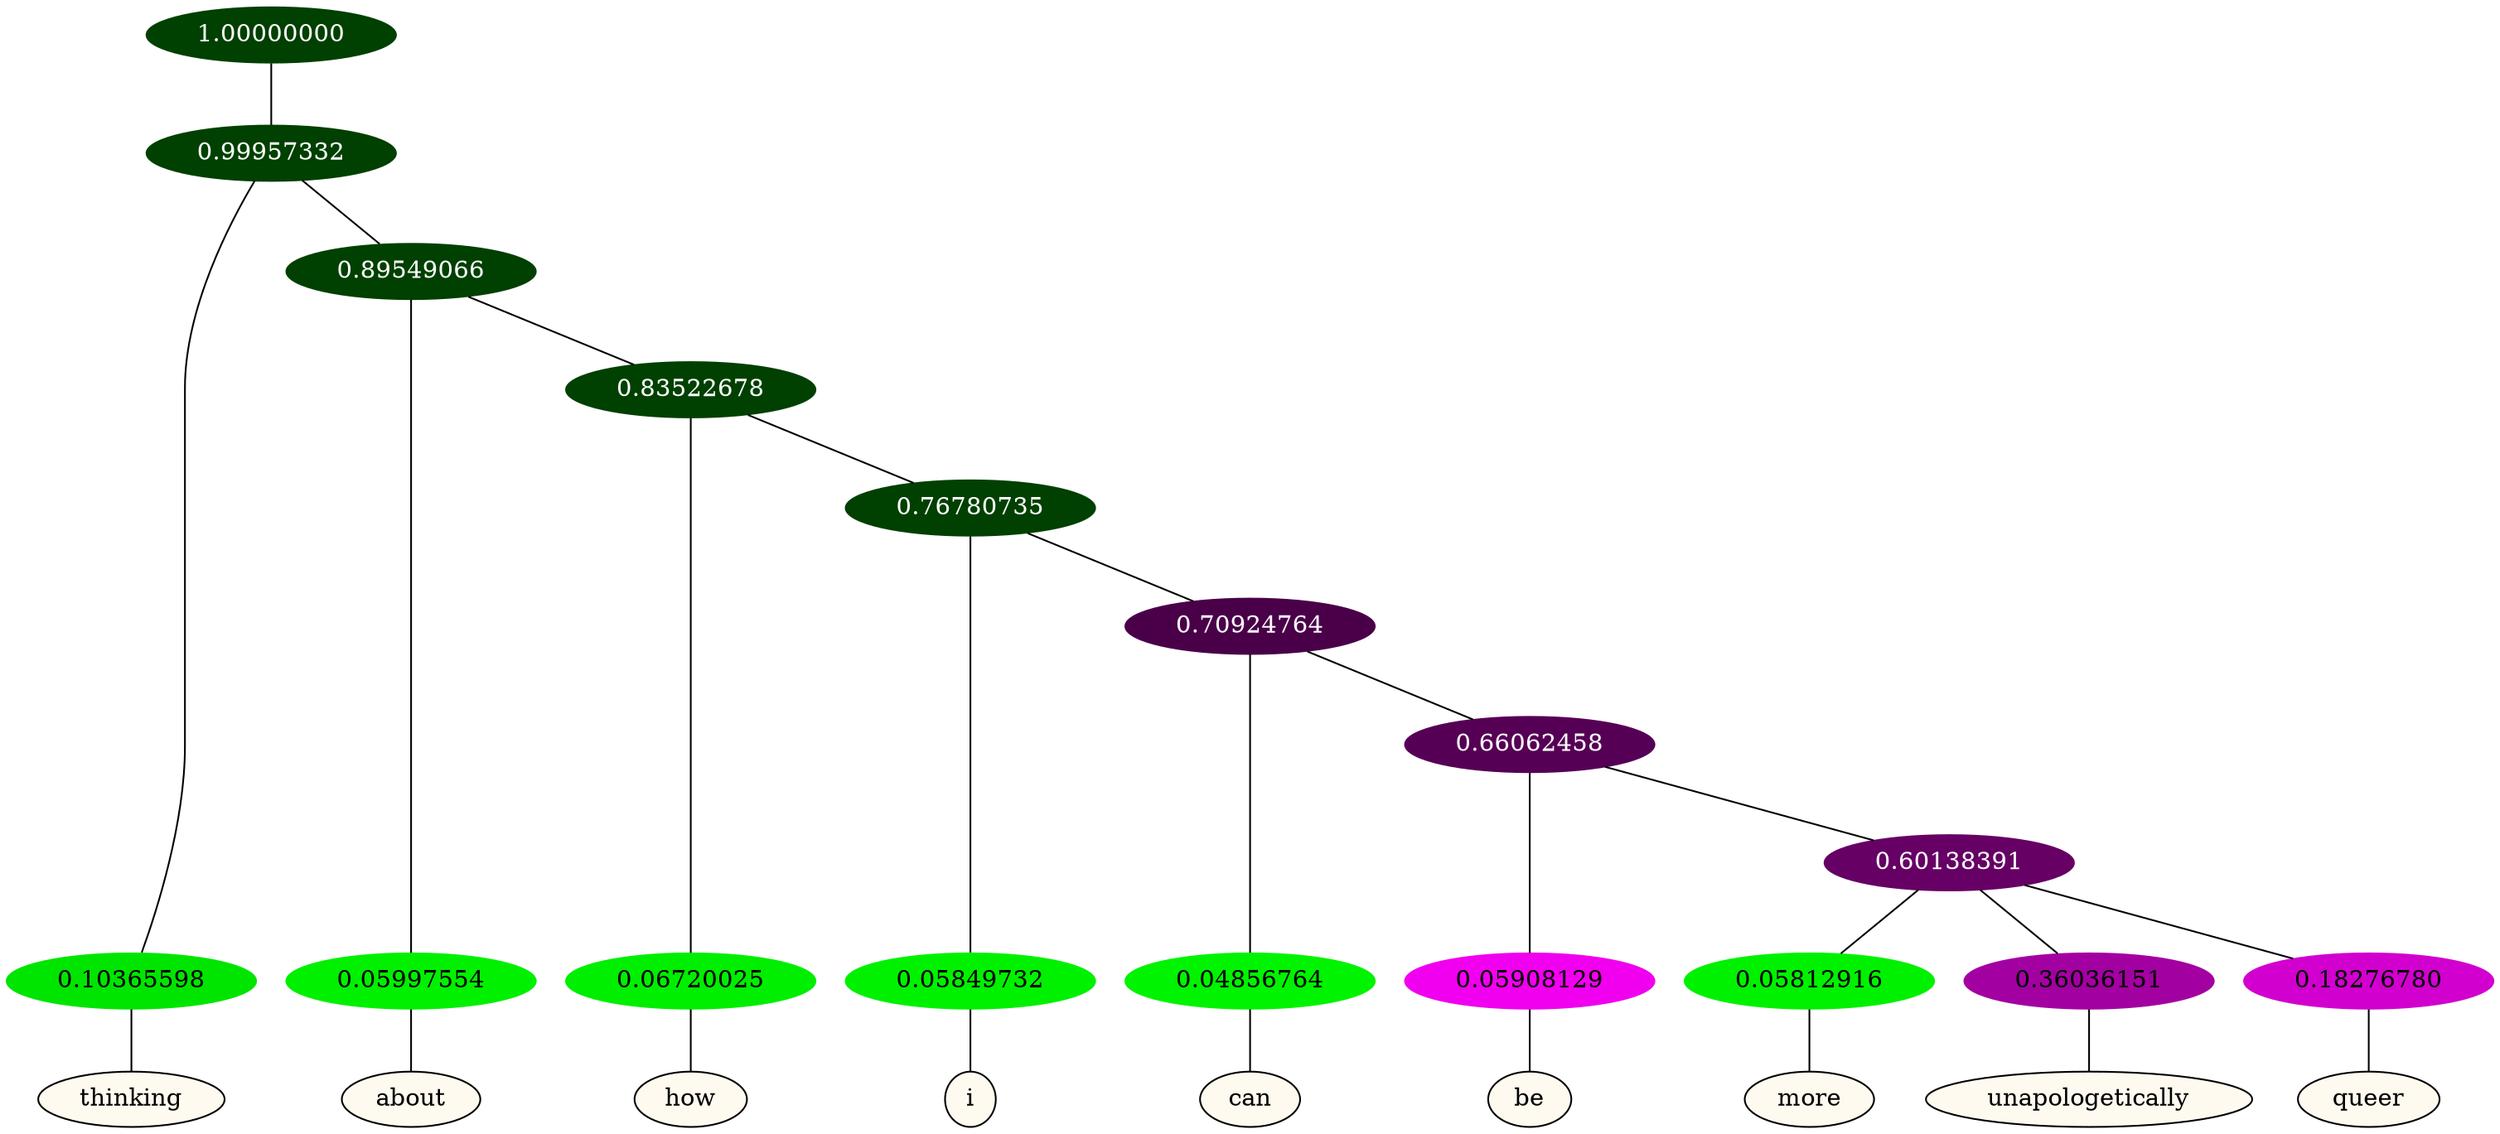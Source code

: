 graph {
	node [format=png height=0.15 nodesep=0.001 ordering=out overlap=prism overlap_scaling=0.01 ranksep=0.001 ratio=0.2 style=filled width=0.15]
	{
		rank=same
		a_w_2 [label=thinking color=black fillcolor=floralwhite style="filled,solid"]
		a_w_4 [label=about color=black fillcolor=floralwhite style="filled,solid"]
		a_w_6 [label=how color=black fillcolor=floralwhite style="filled,solid"]
		a_w_8 [label=i color=black fillcolor=floralwhite style="filled,solid"]
		a_w_10 [label=can color=black fillcolor=floralwhite style="filled,solid"]
		a_w_12 [label=be color=black fillcolor=floralwhite style="filled,solid"]
		a_w_14 [label=more color=black fillcolor=floralwhite style="filled,solid"]
		a_w_15 [label=unapologetically color=black fillcolor=floralwhite style="filled,solid"]
		a_w_16 [label=queer color=black fillcolor=floralwhite style="filled,solid"]
	}
	a_n_2 -- a_w_2
	a_n_4 -- a_w_4
	a_n_6 -- a_w_6
	a_n_8 -- a_w_8
	a_n_10 -- a_w_10
	a_n_12 -- a_w_12
	a_n_14 -- a_w_14
	a_n_15 -- a_w_15
	a_n_16 -- a_w_16
	{
		rank=same
		a_n_2 [label=0.10365598 color="0.334 1.000 0.896" fontcolor=black]
		a_n_4 [label=0.05997554 color="0.334 1.000 0.940" fontcolor=black]
		a_n_6 [label=0.06720025 color="0.334 1.000 0.933" fontcolor=black]
		a_n_8 [label=0.05849732 color="0.334 1.000 0.942" fontcolor=black]
		a_n_10 [label=0.04856764 color="0.334 1.000 0.951" fontcolor=black]
		a_n_12 [label=0.05908129 color="0.835 1.000 0.941" fontcolor=black]
		a_n_14 [label=0.05812916 color="0.334 1.000 0.942" fontcolor=black]
		a_n_15 [label=0.36036151 color="0.835 1.000 0.640" fontcolor=black]
		a_n_16 [label=0.18276780 color="0.835 1.000 0.817" fontcolor=black]
	}
	a_n_0 [label=1.00000000 color="0.334 1.000 0.250" fontcolor=grey99]
	a_n_1 [label=0.99957332 color="0.334 1.000 0.250" fontcolor=grey99]
	a_n_0 -- a_n_1
	a_n_1 -- a_n_2
	a_n_3 [label=0.89549066 color="0.334 1.000 0.250" fontcolor=grey99]
	a_n_1 -- a_n_3
	a_n_3 -- a_n_4
	a_n_5 [label=0.83522678 color="0.334 1.000 0.250" fontcolor=grey99]
	a_n_3 -- a_n_5
	a_n_5 -- a_n_6
	a_n_7 [label=0.76780735 color="0.334 1.000 0.250" fontcolor=grey99]
	a_n_5 -- a_n_7
	a_n_7 -- a_n_8
	a_n_9 [label=0.70924764 color="0.835 1.000 0.291" fontcolor=grey99]
	a_n_7 -- a_n_9
	a_n_9 -- a_n_10
	a_n_11 [label=0.66062458 color="0.835 1.000 0.339" fontcolor=grey99]
	a_n_9 -- a_n_11
	a_n_11 -- a_n_12
	a_n_13 [label=0.60138391 color="0.835 1.000 0.399" fontcolor=grey99]
	a_n_11 -- a_n_13
	a_n_13 -- a_n_14
	a_n_13 -- a_n_15
	a_n_13 -- a_n_16
}

